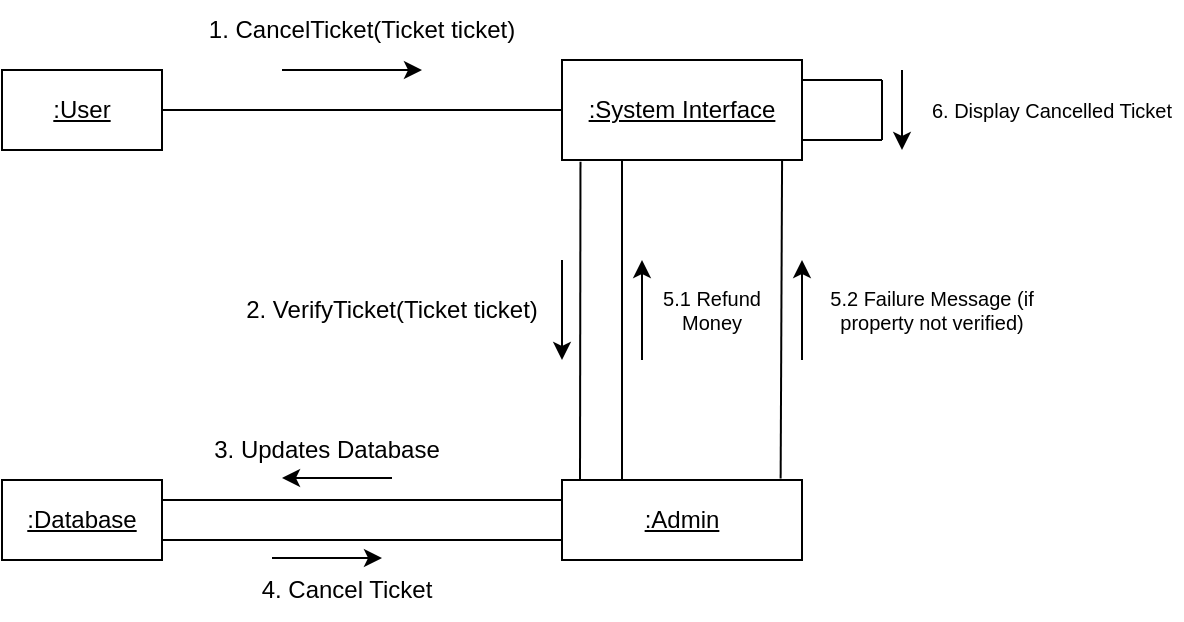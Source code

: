 <mxfile version="22.0.2" type="device">
  <diagram name="Page-1" id="gKvfcBv6KS_xmln58ffw">
    <mxGraphModel dx="873" dy="522" grid="1" gridSize="10" guides="1" tooltips="1" connect="1" arrows="1" fold="1" page="1" pageScale="1" pageWidth="850" pageHeight="1100" math="0" shadow="0">
      <root>
        <mxCell id="0" />
        <mxCell id="1" parent="0" />
        <mxCell id="Hb4gGMZAdrJ5TekJp9kF-2" value="&lt;u&gt;:User&lt;/u&gt;" style="rounded=0;whiteSpace=wrap;html=1;" vertex="1" parent="1">
          <mxGeometry x="130" y="115" width="80" height="40" as="geometry" />
        </mxCell>
        <mxCell id="Hb4gGMZAdrJ5TekJp9kF-4" value="&lt;u&gt;:System Interface&lt;/u&gt;" style="rounded=0;whiteSpace=wrap;html=1;" vertex="1" parent="1">
          <mxGeometry x="410" y="110" width="120" height="50" as="geometry" />
        </mxCell>
        <mxCell id="Hb4gGMZAdrJ5TekJp9kF-5" value="" style="endArrow=none;html=1;rounded=0;exitX=1;exitY=0.5;exitDx=0;exitDy=0;entryX=0;entryY=0.5;entryDx=0;entryDy=0;" edge="1" parent="1" source="Hb4gGMZAdrJ5TekJp9kF-2" target="Hb4gGMZAdrJ5TekJp9kF-4">
          <mxGeometry width="50" height="50" relative="1" as="geometry">
            <mxPoint x="450" y="200" as="sourcePoint" />
            <mxPoint x="500" y="150" as="targetPoint" />
          </mxGeometry>
        </mxCell>
        <mxCell id="Hb4gGMZAdrJ5TekJp9kF-6" value="&lt;u&gt;:Admin&lt;/u&gt;" style="rounded=0;whiteSpace=wrap;html=1;" vertex="1" parent="1">
          <mxGeometry x="410" y="320" width="120" height="40" as="geometry" />
        </mxCell>
        <mxCell id="Hb4gGMZAdrJ5TekJp9kF-7" value="&lt;u&gt;:Database&lt;/u&gt;" style="rounded=0;whiteSpace=wrap;html=1;" vertex="1" parent="1">
          <mxGeometry x="130" y="320" width="80" height="40" as="geometry" />
        </mxCell>
        <mxCell id="Hb4gGMZAdrJ5TekJp9kF-9" value="" style="endArrow=none;html=1;rounded=0;entryX=0.077;entryY=1.072;entryDx=0;entryDy=0;entryPerimeter=0;" edge="1" parent="1">
          <mxGeometry width="50" height="50" relative="1" as="geometry">
            <mxPoint x="419" y="320" as="sourcePoint" />
            <mxPoint x="419.24" y="160.88" as="targetPoint" />
          </mxGeometry>
        </mxCell>
        <mxCell id="Hb4gGMZAdrJ5TekJp9kF-10" value="" style="endArrow=none;html=1;rounded=0;entryX=0.25;entryY=1;entryDx=0;entryDy=0;exitX=0.25;exitY=0;exitDx=0;exitDy=0;" edge="1" parent="1" source="Hb4gGMZAdrJ5TekJp9kF-6" target="Hb4gGMZAdrJ5TekJp9kF-4">
          <mxGeometry width="50" height="50" relative="1" as="geometry">
            <mxPoint x="450" y="300" as="sourcePoint" />
            <mxPoint x="500" y="250" as="targetPoint" />
          </mxGeometry>
        </mxCell>
        <mxCell id="Hb4gGMZAdrJ5TekJp9kF-11" value="" style="endArrow=none;html=1;rounded=0;entryX=0.917;entryY=1;entryDx=0;entryDy=0;entryPerimeter=0;exitX=0.911;exitY=-0.018;exitDx=0;exitDy=0;exitPerimeter=0;" edge="1" parent="1" source="Hb4gGMZAdrJ5TekJp9kF-6" target="Hb4gGMZAdrJ5TekJp9kF-4">
          <mxGeometry width="50" height="50" relative="1" as="geometry">
            <mxPoint x="450" y="300" as="sourcePoint" />
            <mxPoint x="500" y="250" as="targetPoint" />
          </mxGeometry>
        </mxCell>
        <mxCell id="Hb4gGMZAdrJ5TekJp9kF-12" value="" style="endArrow=none;html=1;rounded=0;exitX=1;exitY=0.25;exitDx=0;exitDy=0;entryX=0;entryY=0.25;entryDx=0;entryDy=0;" edge="1" parent="1" source="Hb4gGMZAdrJ5TekJp9kF-7" target="Hb4gGMZAdrJ5TekJp9kF-6">
          <mxGeometry width="50" height="50" relative="1" as="geometry">
            <mxPoint x="450" y="300" as="sourcePoint" />
            <mxPoint x="500" y="250" as="targetPoint" />
          </mxGeometry>
        </mxCell>
        <mxCell id="Hb4gGMZAdrJ5TekJp9kF-13" value="" style="endArrow=none;html=1;rounded=0;exitX=1;exitY=0.75;exitDx=0;exitDy=0;entryX=0;entryY=0.75;entryDx=0;entryDy=0;" edge="1" parent="1" source="Hb4gGMZAdrJ5TekJp9kF-7" target="Hb4gGMZAdrJ5TekJp9kF-6">
          <mxGeometry width="50" height="50" relative="1" as="geometry">
            <mxPoint x="450" y="300" as="sourcePoint" />
            <mxPoint x="500" y="250" as="targetPoint" />
          </mxGeometry>
        </mxCell>
        <mxCell id="Hb4gGMZAdrJ5TekJp9kF-15" value="" style="endArrow=none;html=1;rounded=0;" edge="1" parent="1">
          <mxGeometry width="50" height="50" relative="1" as="geometry">
            <mxPoint x="570" y="150" as="sourcePoint" />
            <mxPoint x="570" y="120" as="targetPoint" />
          </mxGeometry>
        </mxCell>
        <mxCell id="Hb4gGMZAdrJ5TekJp9kF-16" value="" style="endArrow=none;html=1;rounded=0;" edge="1" parent="1">
          <mxGeometry width="50" height="50" relative="1" as="geometry">
            <mxPoint x="530" y="150" as="sourcePoint" />
            <mxPoint x="570" y="150" as="targetPoint" />
          </mxGeometry>
        </mxCell>
        <mxCell id="Hb4gGMZAdrJ5TekJp9kF-17" value="" style="endArrow=none;html=1;rounded=0;" edge="1" parent="1">
          <mxGeometry width="50" height="50" relative="1" as="geometry">
            <mxPoint x="530" y="120" as="sourcePoint" />
            <mxPoint x="570" y="120" as="targetPoint" />
          </mxGeometry>
        </mxCell>
        <mxCell id="Hb4gGMZAdrJ5TekJp9kF-19" value="" style="endArrow=classic;html=1;rounded=0;" edge="1" parent="1">
          <mxGeometry width="50" height="50" relative="1" as="geometry">
            <mxPoint x="270" y="115" as="sourcePoint" />
            <mxPoint x="340" y="115" as="targetPoint" />
          </mxGeometry>
        </mxCell>
        <mxCell id="Hb4gGMZAdrJ5TekJp9kF-20" value="1. CancelTicket(Ticket ticket)" style="text;strokeColor=none;align=center;fillColor=none;html=1;verticalAlign=middle;whiteSpace=wrap;rounded=0;" vertex="1" parent="1">
          <mxGeometry x="220" y="80" width="180" height="30" as="geometry" />
        </mxCell>
        <mxCell id="Hb4gGMZAdrJ5TekJp9kF-21" value="" style="endArrow=classic;html=1;rounded=0;" edge="1" parent="1">
          <mxGeometry width="50" height="50" relative="1" as="geometry">
            <mxPoint x="410" y="210" as="sourcePoint" />
            <mxPoint x="410" y="260" as="targetPoint" />
          </mxGeometry>
        </mxCell>
        <mxCell id="Hb4gGMZAdrJ5TekJp9kF-22" value="" style="endArrow=classic;html=1;rounded=0;" edge="1" parent="1">
          <mxGeometry width="50" height="50" relative="1" as="geometry">
            <mxPoint x="450" y="260" as="sourcePoint" />
            <mxPoint x="450" y="210" as="targetPoint" />
          </mxGeometry>
        </mxCell>
        <mxCell id="Hb4gGMZAdrJ5TekJp9kF-23" value="" style="endArrow=classic;html=1;rounded=0;" edge="1" parent="1">
          <mxGeometry width="50" height="50" relative="1" as="geometry">
            <mxPoint x="530" y="260" as="sourcePoint" />
            <mxPoint x="530" y="210" as="targetPoint" />
          </mxGeometry>
        </mxCell>
        <mxCell id="Hb4gGMZAdrJ5TekJp9kF-24" value="" style="endArrow=classic;html=1;rounded=0;" edge="1" parent="1">
          <mxGeometry width="50" height="50" relative="1" as="geometry">
            <mxPoint x="580" y="115" as="sourcePoint" />
            <mxPoint x="580" y="155" as="targetPoint" />
          </mxGeometry>
        </mxCell>
        <mxCell id="Hb4gGMZAdrJ5TekJp9kF-25" value="2. VerifyTicket(Ticket ticket)" style="text;strokeColor=none;align=center;fillColor=none;html=1;verticalAlign=middle;whiteSpace=wrap;rounded=0;" vertex="1" parent="1">
          <mxGeometry x="250" y="220" width="150" height="30" as="geometry" />
        </mxCell>
        <mxCell id="Hb4gGMZAdrJ5TekJp9kF-26" value="5.1 Refund Money" style="text;strokeColor=none;align=center;fillColor=none;html=1;verticalAlign=middle;whiteSpace=wrap;rounded=0;fontSize=10;" vertex="1" parent="1">
          <mxGeometry x="450" y="220" width="70" height="30" as="geometry" />
        </mxCell>
        <mxCell id="Hb4gGMZAdrJ5TekJp9kF-27" value="" style="endArrow=classic;html=1;rounded=0;" edge="1" parent="1">
          <mxGeometry width="50" height="50" relative="1" as="geometry">
            <mxPoint x="325" y="319" as="sourcePoint" />
            <mxPoint x="270" y="319" as="targetPoint" />
          </mxGeometry>
        </mxCell>
        <mxCell id="Hb4gGMZAdrJ5TekJp9kF-28" value="3. Updates Database" style="text;strokeColor=none;align=center;fillColor=none;html=1;verticalAlign=middle;whiteSpace=wrap;rounded=0;" vertex="1" parent="1">
          <mxGeometry x="230" y="290" width="125" height="30" as="geometry" />
        </mxCell>
        <mxCell id="Hb4gGMZAdrJ5TekJp9kF-30" value="" style="endArrow=classic;html=1;rounded=0;" edge="1" parent="1">
          <mxGeometry width="50" height="50" relative="1" as="geometry">
            <mxPoint x="265" y="359" as="sourcePoint" />
            <mxPoint x="320" y="359" as="targetPoint" />
          </mxGeometry>
        </mxCell>
        <mxCell id="Hb4gGMZAdrJ5TekJp9kF-31" value="4. Cancel Ticket" style="text;strokeColor=none;align=center;fillColor=none;html=1;verticalAlign=middle;whiteSpace=wrap;rounded=0;" vertex="1" parent="1">
          <mxGeometry x="240" y="360" width="125" height="30" as="geometry" />
        </mxCell>
        <mxCell id="Hb4gGMZAdrJ5TekJp9kF-32" value="5.2 Failure Message (if property not verified)" style="text;strokeColor=none;align=center;fillColor=none;html=1;verticalAlign=middle;whiteSpace=wrap;rounded=0;fontSize=10;" vertex="1" parent="1">
          <mxGeometry x="530" y="220" width="130" height="30" as="geometry" />
        </mxCell>
        <mxCell id="Hb4gGMZAdrJ5TekJp9kF-33" value="6. Display Cancelled Ticket" style="text;strokeColor=none;align=center;fillColor=none;html=1;verticalAlign=middle;whiteSpace=wrap;rounded=0;fontSize=10;" vertex="1" parent="1">
          <mxGeometry x="590" y="120" width="130" height="30" as="geometry" />
        </mxCell>
      </root>
    </mxGraphModel>
  </diagram>
</mxfile>

